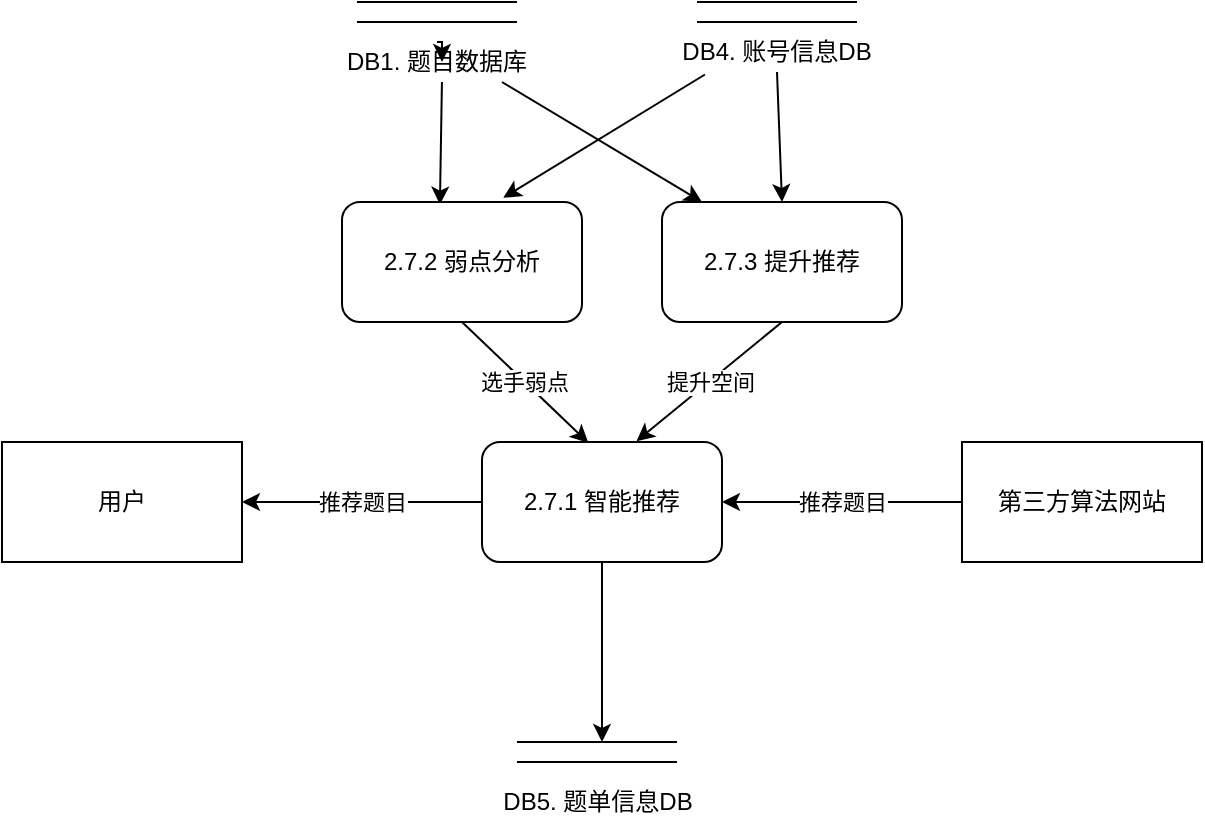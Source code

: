 <mxfile version="17.1.5" type="github">
  <diagram id="MLriW8BLmc0QxElRgxSS" name="第 1 页">
    <mxGraphModel dx="1102" dy="591" grid="1" gridSize="10" guides="1" tooltips="1" connect="1" arrows="1" fold="1" page="1" pageScale="1" pageWidth="827" pageHeight="1169" math="0" shadow="0">
      <root>
        <mxCell id="0" />
        <mxCell id="1" parent="0" />
        <mxCell id="9rHKrrYpXmioI8O5FU0--1" value="用户" style="rounded=0;whiteSpace=wrap;html=1;" parent="1" vertex="1">
          <mxGeometry x="100" y="270" width="120" height="60" as="geometry" />
        </mxCell>
        <mxCell id="9rHKrrYpXmioI8O5FU0--3" value="推荐题目" style="endArrow=classic;html=1;rounded=0;entryX=1;entryY=0.5;entryDx=0;entryDy=0;exitX=0;exitY=0.5;exitDx=0;exitDy=0;" parent="1" target="9rHKrrYpXmioI8O5FU0--1" edge="1" source="9rHKrrYpXmioI8O5FU0--5">
          <mxGeometry width="50" height="50" relative="1" as="geometry">
            <mxPoint x="340" y="300" as="sourcePoint" />
            <mxPoint x="440" y="280" as="targetPoint" />
          </mxGeometry>
        </mxCell>
        <mxCell id="9rHKrrYpXmioI8O5FU0--5" value="2.7.1 智能推荐" style="rounded=1;whiteSpace=wrap;html=1;" parent="1" vertex="1">
          <mxGeometry x="340" y="270" width="120" height="60" as="geometry" />
        </mxCell>
        <mxCell id="9rHKrrYpXmioI8O5FU0--6" value="" style="group" parent="1" vertex="1" connectable="0">
          <mxGeometry x="270" y="50" width="95" height="40" as="geometry" />
        </mxCell>
        <mxCell id="9rHKrrYpXmioI8O5FU0--7" value="" style="group" parent="9rHKrrYpXmioI8O5FU0--6" vertex="1" connectable="0">
          <mxGeometry x="7.5" width="80" height="10" as="geometry" />
        </mxCell>
        <mxCell id="9rHKrrYpXmioI8O5FU0--8" value="" style="endArrow=none;html=1;rounded=0;" parent="9rHKrrYpXmioI8O5FU0--7" edge="1">
          <mxGeometry width="50" height="50" relative="1" as="geometry">
            <mxPoint as="sourcePoint" />
            <mxPoint x="80" as="targetPoint" />
          </mxGeometry>
        </mxCell>
        <mxCell id="9rHKrrYpXmioI8O5FU0--9" value="" style="endArrow=none;html=1;rounded=0;" parent="9rHKrrYpXmioI8O5FU0--7" edge="1">
          <mxGeometry width="50" height="50" relative="1" as="geometry">
            <mxPoint y="10" as="sourcePoint" />
            <mxPoint x="80" y="10" as="targetPoint" />
          </mxGeometry>
        </mxCell>
        <mxCell id="9rHKrrYpXmioI8O5FU0--10" value="DB1. 题目数据库" style="text;html=1;strokeColor=none;fillColor=none;align=center;verticalAlign=middle;whiteSpace=wrap;rounded=0;" parent="9rHKrrYpXmioI8O5FU0--6" vertex="1">
          <mxGeometry y="20" width="95" height="20" as="geometry" />
        </mxCell>
        <mxCell id="9rHKrrYpXmioI8O5FU0--11" value="" style="group" parent="1" vertex="1" connectable="0">
          <mxGeometry x="440" y="50" width="100" height="40" as="geometry" />
        </mxCell>
        <mxCell id="9rHKrrYpXmioI8O5FU0--12" value="" style="group" parent="9rHKrrYpXmioI8O5FU0--11" vertex="1" connectable="0">
          <mxGeometry x="-5" width="105" height="35" as="geometry" />
        </mxCell>
        <mxCell id="9rHKrrYpXmioI8O5FU0--13" value="" style="group" parent="9rHKrrYpXmioI8O5FU0--12" vertex="1" connectable="0">
          <mxGeometry x="12.5" width="80" height="10" as="geometry" />
        </mxCell>
        <mxCell id="9rHKrrYpXmioI8O5FU0--14" value="" style="endArrow=none;html=1;rounded=0;" parent="9rHKrrYpXmioI8O5FU0--13" edge="1">
          <mxGeometry width="50" height="50" relative="1" as="geometry">
            <mxPoint as="sourcePoint" />
            <mxPoint x="80" as="targetPoint" />
          </mxGeometry>
        </mxCell>
        <mxCell id="9rHKrrYpXmioI8O5FU0--15" value="" style="endArrow=none;html=1;rounded=0;" parent="9rHKrrYpXmioI8O5FU0--13" edge="1">
          <mxGeometry width="50" height="50" relative="1" as="geometry">
            <mxPoint y="10" as="sourcePoint" />
            <mxPoint x="80" y="10" as="targetPoint" />
          </mxGeometry>
        </mxCell>
        <mxCell id="9rHKrrYpXmioI8O5FU0--16" value="DB4. 账号信息DB" style="text;html=1;strokeColor=none;fillColor=none;align=center;verticalAlign=middle;whiteSpace=wrap;rounded=0;" parent="9rHKrrYpXmioI8O5FU0--12" vertex="1">
          <mxGeometry y="15" width="105" height="20" as="geometry" />
        </mxCell>
        <mxCell id="9rHKrrYpXmioI8O5FU0--17" value="" style="endArrow=classic;html=1;rounded=0;entryX=0.672;entryY=-0.035;entryDx=0;entryDy=0;entryPerimeter=0;exitX=0.157;exitY=1.063;exitDx=0;exitDy=0;exitPerimeter=0;" parent="1" source="9rHKrrYpXmioI8O5FU0--16" target="Iugr_Y0RbDXIsw1zZoV8-6" edge="1">
          <mxGeometry width="50" height="50" relative="1" as="geometry">
            <mxPoint x="480" y="80" as="sourcePoint" />
            <mxPoint x="440" y="240" as="targetPoint" />
          </mxGeometry>
        </mxCell>
        <mxCell id="9rHKrrYpXmioI8O5FU0--19" value="" style="endArrow=classic;html=1;rounded=0;exitX=0.526;exitY=1;exitDx=0;exitDy=0;entryX=0.408;entryY=0.021;entryDx=0;entryDy=0;entryPerimeter=0;exitPerimeter=0;" parent="1" source="9rHKrrYpXmioI8O5FU0--10" target="Iugr_Y0RbDXIsw1zZoV8-6" edge="1">
          <mxGeometry width="50" height="50" relative="1" as="geometry">
            <mxPoint x="390" y="290" as="sourcePoint" />
            <mxPoint x="320" y="160" as="targetPoint" />
          </mxGeometry>
        </mxCell>
        <mxCell id="9rHKrrYpXmioI8O5FU0--20" value="" style="group" parent="1" vertex="1" connectable="0">
          <mxGeometry x="350" y="420" width="110" height="40" as="geometry" />
        </mxCell>
        <mxCell id="9rHKrrYpXmioI8O5FU0--21" value="" style="group" parent="9rHKrrYpXmioI8O5FU0--20" vertex="1" connectable="0">
          <mxGeometry x="7.5" width="80" height="10" as="geometry" />
        </mxCell>
        <mxCell id="9rHKrrYpXmioI8O5FU0--22" value="" style="endArrow=none;html=1;rounded=0;" parent="9rHKrrYpXmioI8O5FU0--21" edge="1">
          <mxGeometry width="50" height="50" relative="1" as="geometry">
            <mxPoint as="sourcePoint" />
            <mxPoint x="80" as="targetPoint" />
          </mxGeometry>
        </mxCell>
        <mxCell id="9rHKrrYpXmioI8O5FU0--23" value="" style="endArrow=none;html=1;rounded=0;" parent="9rHKrrYpXmioI8O5FU0--21" edge="1">
          <mxGeometry width="50" height="50" relative="1" as="geometry">
            <mxPoint y="10" as="sourcePoint" />
            <mxPoint x="80" y="10" as="targetPoint" />
          </mxGeometry>
        </mxCell>
        <mxCell id="9rHKrrYpXmioI8O5FU0--24" value="DB5. 题单信息DB" style="text;html=1;strokeColor=none;fillColor=none;align=center;verticalAlign=middle;whiteSpace=wrap;rounded=0;" parent="9rHKrrYpXmioI8O5FU0--20" vertex="1">
          <mxGeometry x="-7.5" y="20" width="110" height="20" as="geometry" />
        </mxCell>
        <mxCell id="Iugr_Y0RbDXIsw1zZoV8-1" value="&lt;span&gt;第三方算法网站&lt;/span&gt;" style="rounded=0;whiteSpace=wrap;html=1;" vertex="1" parent="1">
          <mxGeometry x="580" y="270" width="120" height="60" as="geometry" />
        </mxCell>
        <mxCell id="Iugr_Y0RbDXIsw1zZoV8-2" value="推荐题目" style="endArrow=classic;html=1;rounded=0;entryX=1;entryY=0.5;entryDx=0;entryDy=0;" edge="1" parent="1" source="Iugr_Y0RbDXIsw1zZoV8-1" target="9rHKrrYpXmioI8O5FU0--5">
          <mxGeometry width="50" height="50" relative="1" as="geometry">
            <mxPoint x="390" y="330" as="sourcePoint" />
            <mxPoint x="440" y="280" as="targetPoint" />
          </mxGeometry>
        </mxCell>
        <mxCell id="Iugr_Y0RbDXIsw1zZoV8-3" value="" style="endArrow=classic;html=1;rounded=0;exitX=0.5;exitY=1;exitDx=0;exitDy=0;" edge="1" parent="1" source="9rHKrrYpXmioI8O5FU0--5">
          <mxGeometry width="50" height="50" relative="1" as="geometry">
            <mxPoint x="390" y="330" as="sourcePoint" />
            <mxPoint x="400" y="420" as="targetPoint" />
          </mxGeometry>
        </mxCell>
        <mxCell id="Iugr_Y0RbDXIsw1zZoV8-6" value="2.7.2 弱点分析" style="rounded=1;whiteSpace=wrap;html=1;" vertex="1" parent="1">
          <mxGeometry x="270" y="150" width="120" height="60" as="geometry" />
        </mxCell>
        <mxCell id="Iugr_Y0RbDXIsw1zZoV8-7" value="2.7.3 提升推荐" style="rounded=1;whiteSpace=wrap;html=1;" vertex="1" parent="1">
          <mxGeometry x="430" y="150" width="120" height="60" as="geometry" />
        </mxCell>
        <mxCell id="Iugr_Y0RbDXIsw1zZoV8-8" style="edgeStyle=orthogonalEdgeStyle;rounded=0;orthogonalLoop=1;jettySize=auto;html=1;exitX=0.5;exitY=0;exitDx=0;exitDy=0;" edge="1" parent="1" source="9rHKrrYpXmioI8O5FU0--10">
          <mxGeometry relative="1" as="geometry">
            <mxPoint x="320" y="80" as="targetPoint" />
          </mxGeometry>
        </mxCell>
        <mxCell id="Iugr_Y0RbDXIsw1zZoV8-9" value="" style="endArrow=classic;html=1;rounded=0;entryX=0.5;entryY=0;entryDx=0;entryDy=0;exitX=0.5;exitY=1;exitDx=0;exitDy=0;" edge="1" parent="1" source="9rHKrrYpXmioI8O5FU0--16" target="Iugr_Y0RbDXIsw1zZoV8-7">
          <mxGeometry width="50" height="50" relative="1" as="geometry">
            <mxPoint x="490" y="110" as="sourcePoint" />
            <mxPoint x="440" y="280" as="targetPoint" />
          </mxGeometry>
        </mxCell>
        <mxCell id="Iugr_Y0RbDXIsw1zZoV8-11" value="" style="endArrow=classic;html=1;rounded=0;" edge="1" parent="1">
          <mxGeometry width="50" height="50" relative="1" as="geometry">
            <mxPoint x="350" y="90" as="sourcePoint" />
            <mxPoint x="450" y="150" as="targetPoint" />
          </mxGeometry>
        </mxCell>
        <mxCell id="Iugr_Y0RbDXIsw1zZoV8-12" value="提升空间" style="endArrow=classic;html=1;rounded=0;entryX=0.644;entryY=-0.007;entryDx=0;entryDy=0;entryPerimeter=0;exitX=0.5;exitY=1;exitDx=0;exitDy=0;" edge="1" parent="1" source="Iugr_Y0RbDXIsw1zZoV8-7" target="9rHKrrYpXmioI8O5FU0--5">
          <mxGeometry width="50" height="50" relative="1" as="geometry">
            <mxPoint x="390" y="330" as="sourcePoint" />
            <mxPoint x="440" y="280" as="targetPoint" />
          </mxGeometry>
        </mxCell>
        <mxCell id="Iugr_Y0RbDXIsw1zZoV8-13" value="选手弱点" style="endArrow=classic;html=1;rounded=0;entryX=0.443;entryY=0.007;entryDx=0;entryDy=0;entryPerimeter=0;exitX=0.5;exitY=1;exitDx=0;exitDy=0;" edge="1" parent="1" source="Iugr_Y0RbDXIsw1zZoV8-6" target="9rHKrrYpXmioI8O5FU0--5">
          <mxGeometry width="50" height="50" relative="1" as="geometry">
            <mxPoint x="390" y="330" as="sourcePoint" />
            <mxPoint x="440" y="280" as="targetPoint" />
          </mxGeometry>
        </mxCell>
      </root>
    </mxGraphModel>
  </diagram>
</mxfile>
